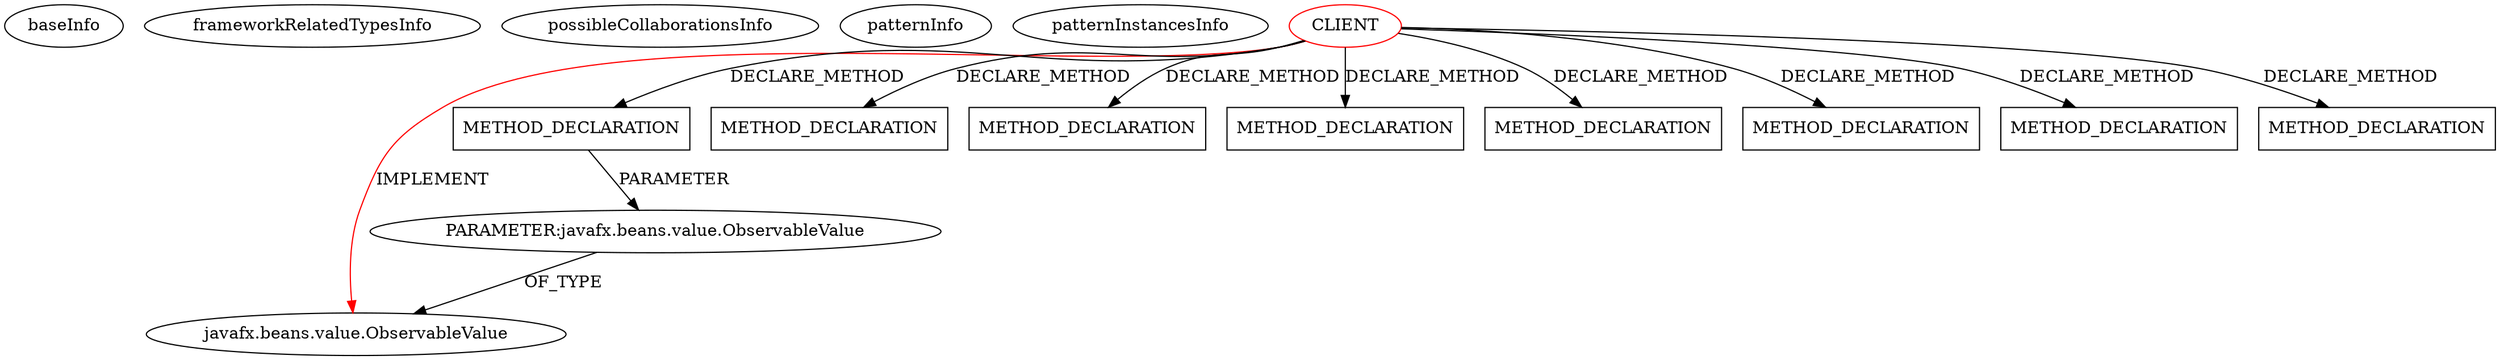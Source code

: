 digraph {
baseInfo[graphId=222,category="pattern",isAnonymous=false,possibleRelation=false]
frameworkRelatedTypesInfo[0="javafx.beans.value.ObservableValue"]
possibleCollaborationsInfo[]
patternInfo[frequency=2.0,patternRootClient=0]
patternInstancesInfo[0="dimituri-milk~/dimituri-milk/milk-master/milk-core/src/main/java/lv/dimituri/milk/core/Folds.java~Folds~2471",1="dimituri-milk~/dimituri-milk/milk-master/milk-core/src/main/java/lv/dimituri/milk/core/Filters.java~Filters~2472"]
28[label="PARAMETER:javafx.beans.value.ObservableValue",vertexType="PARAMETER_DECLARATION",isFrameworkType=false]
1[label="javafx.beans.value.ObservableValue",vertexType="FRAMEWORK_INTERFACE_TYPE",isFrameworkType=false]
0[label="CLIENT",vertexType="ROOT_CLIENT_CLASS_DECLARATION",isFrameworkType=false,color=red]
26[label="METHOD_DECLARATION",vertexType="CLIENT_METHOD_DECLARATION",isFrameworkType=false,shape=box]
67[label="METHOD_DECLARATION",vertexType="CLIENT_METHOD_DECLARATION",isFrameworkType=false,shape=box]
63[label="METHOD_DECLARATION",vertexType="CLIENT_METHOD_DECLARATION",isFrameworkType=false,shape=box]
57[label="METHOD_DECLARATION",vertexType="CLIENT_METHOD_DECLARATION",isFrameworkType=false,shape=box]
35[label="METHOD_DECLARATION",vertexType="CLIENT_METHOD_DECLARATION",isFrameworkType=false,shape=box]
44[label="METHOD_DECLARATION",vertexType="CLIENT_METHOD_DECLARATION",isFrameworkType=false,shape=box]
59[label="METHOD_DECLARATION",vertexType="CLIENT_METHOD_DECLARATION",isFrameworkType=false,shape=box]
19[label="METHOD_DECLARATION",vertexType="CLIENT_METHOD_DECLARATION",isFrameworkType=false,shape=box]
0->57[label="DECLARE_METHOD"]
0->44[label="DECLARE_METHOD"]
0->63[label="DECLARE_METHOD"]
26->28[label="PARAMETER"]
0->26[label="DECLARE_METHOD"]
0->59[label="DECLARE_METHOD"]
0->19[label="DECLARE_METHOD"]
0->67[label="DECLARE_METHOD"]
28->1[label="OF_TYPE"]
0->1[label="IMPLEMENT",color=red]
0->35[label="DECLARE_METHOD"]
}
